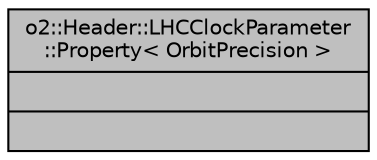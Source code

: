 digraph "o2::Header::LHCClockParameter::Property&lt; OrbitPrecision &gt;"
{
 // INTERACTIVE_SVG=YES
  bgcolor="transparent";
  edge [fontname="Helvetica",fontsize="10",labelfontname="Helvetica",labelfontsize="10"];
  node [fontname="Helvetica",fontsize="10",shape=record];
  Node1 [label="{o2::Header::LHCClockParameter\l::Property\< OrbitPrecision \>\n||}",height=0.2,width=0.4,color="black", fillcolor="grey75", style="filled" fontcolor="black"];
}
